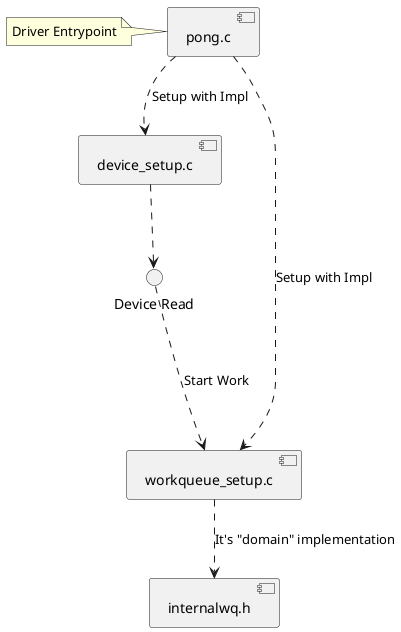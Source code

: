 @startuml Base Diagram

[ pong.c ] as mainc
[ device_setup.c ] as dev
[ workqueue_setup.c ] as wq

note left of mainc: Driver Entrypoint

mainc ..> dev : Setup with Impl
mainc ..> wq : Setup with Impl

() "Device Read" as dev_rd

dev ..> dev_rd

dev_rd ...> wq : Start Work

[ internalwq.h ] as internalwq

wq ..> internalwq : It's "domain" implementation

@enduml
